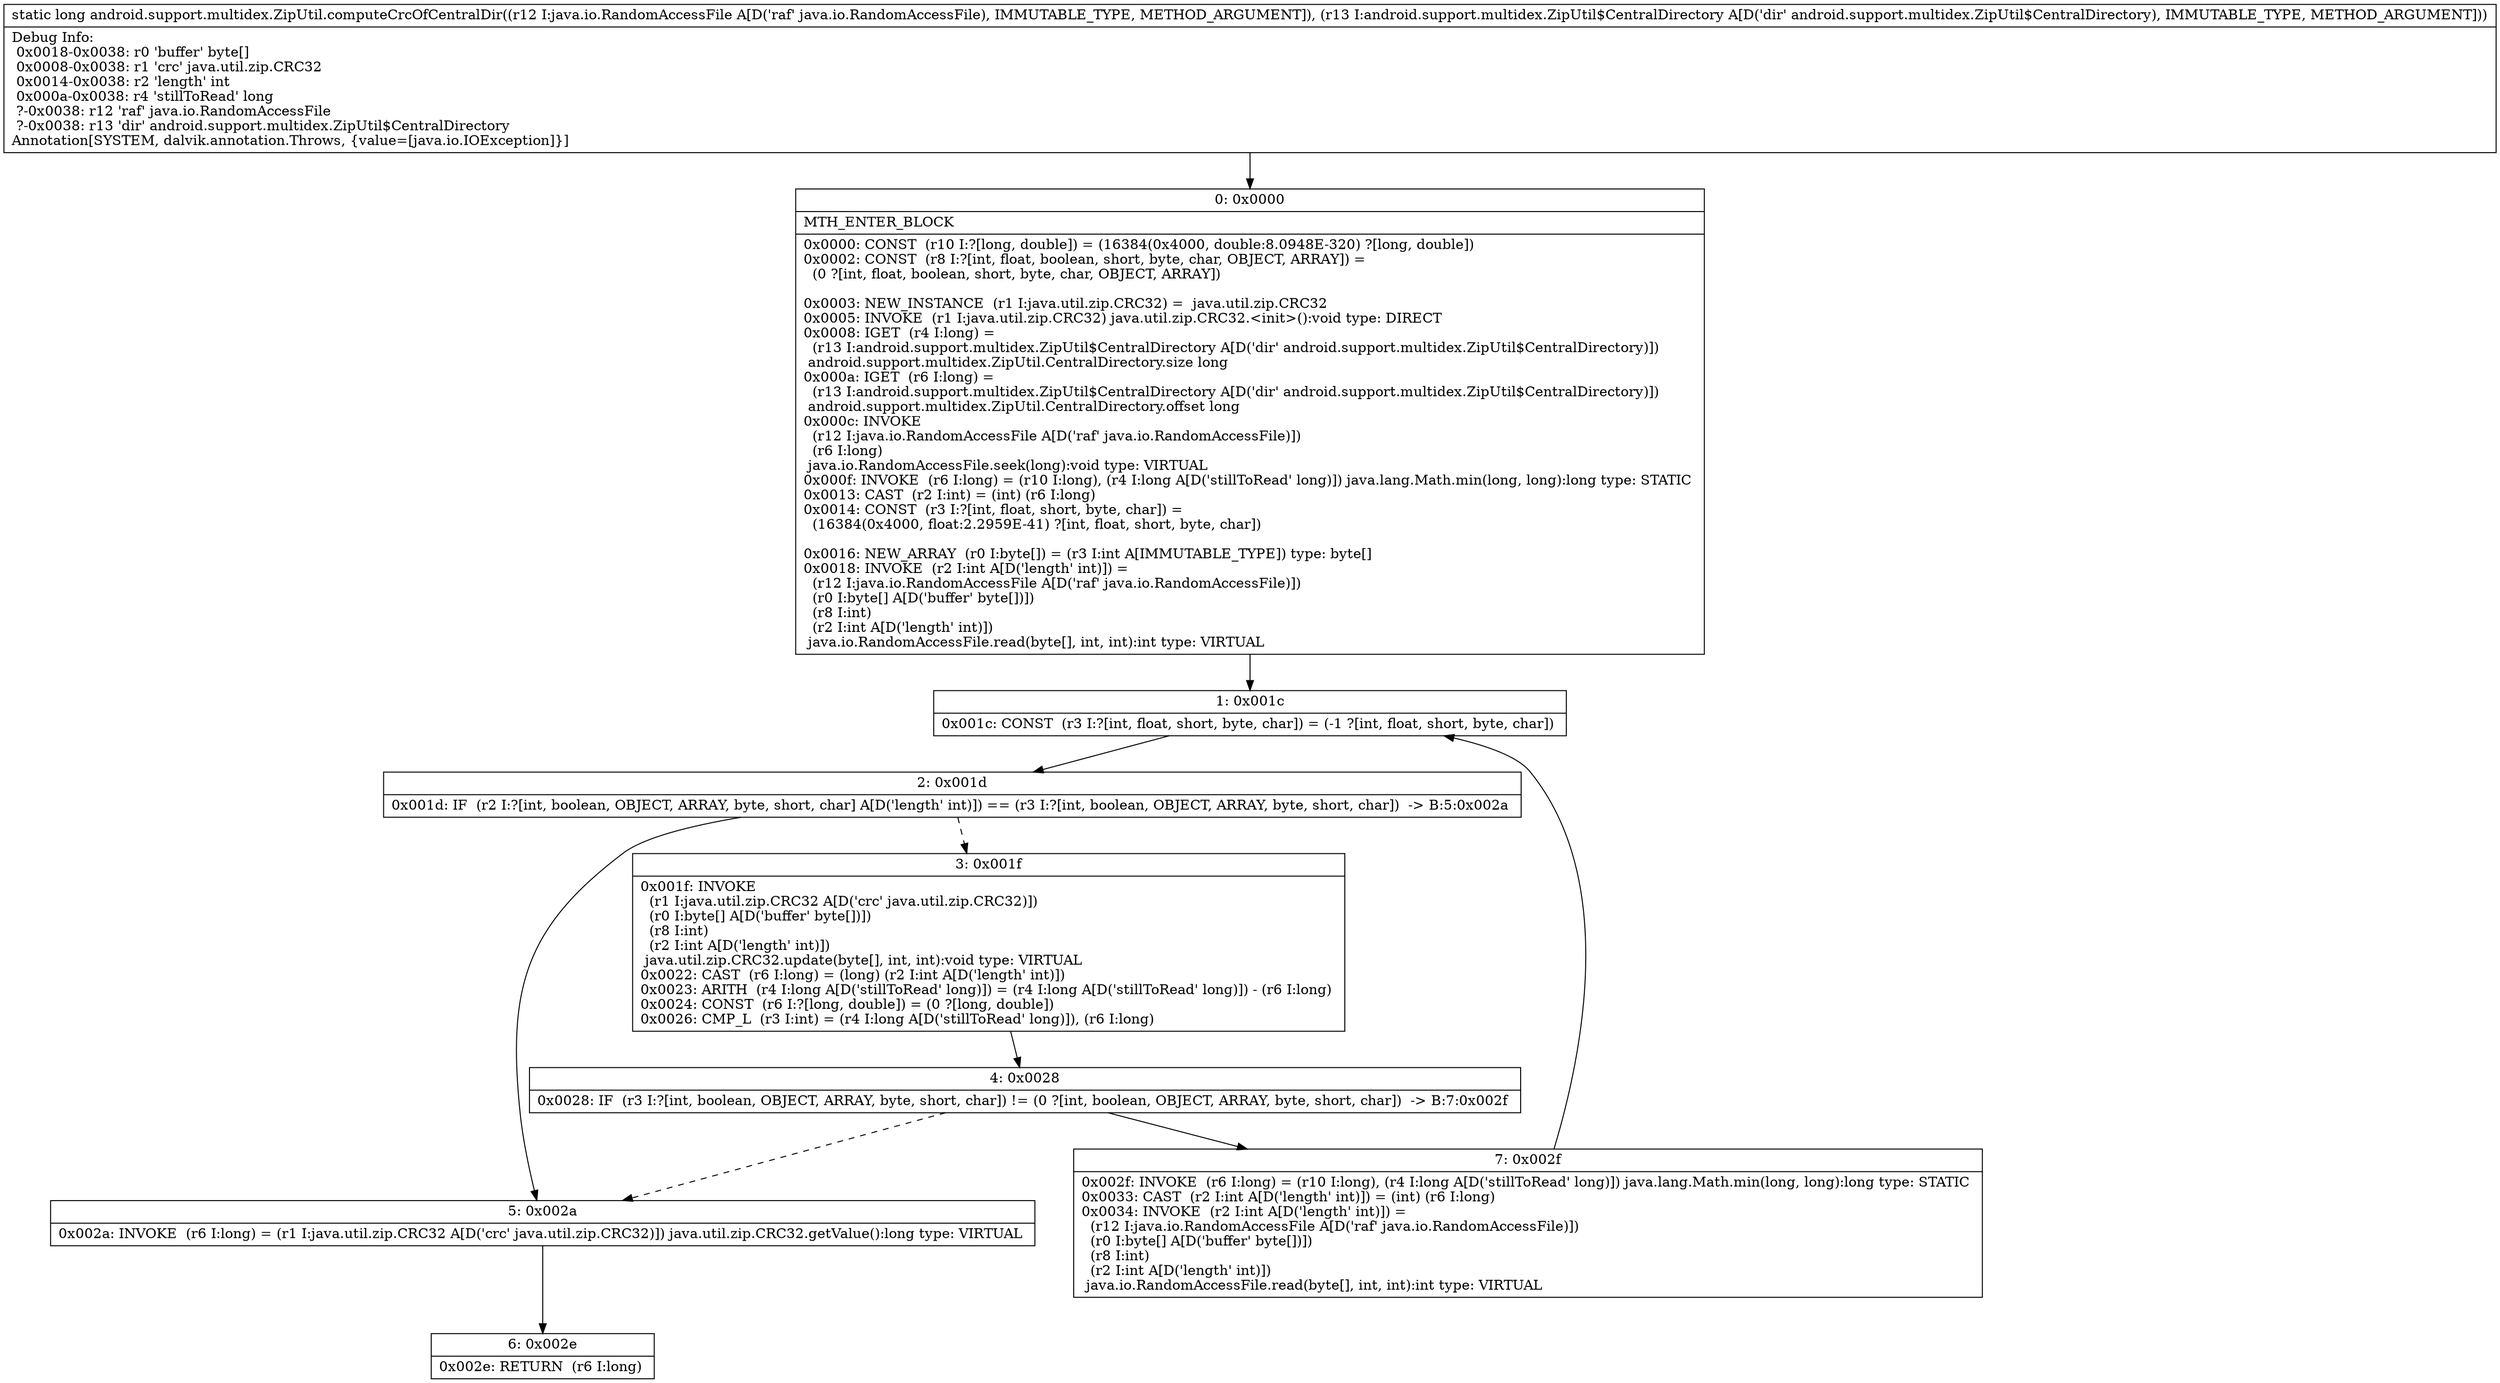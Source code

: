 digraph "CFG forandroid.support.multidex.ZipUtil.computeCrcOfCentralDir(Ljava\/io\/RandomAccessFile;Landroid\/support\/multidex\/ZipUtil$CentralDirectory;)J" {
Node_0 [shape=record,label="{0\:\ 0x0000|MTH_ENTER_BLOCK\l|0x0000: CONST  (r10 I:?[long, double]) = (16384(0x4000, double:8.0948E\-320) ?[long, double]) \l0x0002: CONST  (r8 I:?[int, float, boolean, short, byte, char, OBJECT, ARRAY]) = \l  (0 ?[int, float, boolean, short, byte, char, OBJECT, ARRAY])\l \l0x0003: NEW_INSTANCE  (r1 I:java.util.zip.CRC32) =  java.util.zip.CRC32 \l0x0005: INVOKE  (r1 I:java.util.zip.CRC32) java.util.zip.CRC32.\<init\>():void type: DIRECT \l0x0008: IGET  (r4 I:long) = \l  (r13 I:android.support.multidex.ZipUtil$CentralDirectory A[D('dir' android.support.multidex.ZipUtil$CentralDirectory)])\l android.support.multidex.ZipUtil.CentralDirectory.size long \l0x000a: IGET  (r6 I:long) = \l  (r13 I:android.support.multidex.ZipUtil$CentralDirectory A[D('dir' android.support.multidex.ZipUtil$CentralDirectory)])\l android.support.multidex.ZipUtil.CentralDirectory.offset long \l0x000c: INVOKE  \l  (r12 I:java.io.RandomAccessFile A[D('raf' java.io.RandomAccessFile)])\l  (r6 I:long)\l java.io.RandomAccessFile.seek(long):void type: VIRTUAL \l0x000f: INVOKE  (r6 I:long) = (r10 I:long), (r4 I:long A[D('stillToRead' long)]) java.lang.Math.min(long, long):long type: STATIC \l0x0013: CAST  (r2 I:int) = (int) (r6 I:long) \l0x0014: CONST  (r3 I:?[int, float, short, byte, char]) = \l  (16384(0x4000, float:2.2959E\-41) ?[int, float, short, byte, char])\l \l0x0016: NEW_ARRAY  (r0 I:byte[]) = (r3 I:int A[IMMUTABLE_TYPE]) type: byte[] \l0x0018: INVOKE  (r2 I:int A[D('length' int)]) = \l  (r12 I:java.io.RandomAccessFile A[D('raf' java.io.RandomAccessFile)])\l  (r0 I:byte[] A[D('buffer' byte[])])\l  (r8 I:int)\l  (r2 I:int A[D('length' int)])\l java.io.RandomAccessFile.read(byte[], int, int):int type: VIRTUAL \l}"];
Node_1 [shape=record,label="{1\:\ 0x001c|0x001c: CONST  (r3 I:?[int, float, short, byte, char]) = (\-1 ?[int, float, short, byte, char]) \l}"];
Node_2 [shape=record,label="{2\:\ 0x001d|0x001d: IF  (r2 I:?[int, boolean, OBJECT, ARRAY, byte, short, char] A[D('length' int)]) == (r3 I:?[int, boolean, OBJECT, ARRAY, byte, short, char])  \-\> B:5:0x002a \l}"];
Node_3 [shape=record,label="{3\:\ 0x001f|0x001f: INVOKE  \l  (r1 I:java.util.zip.CRC32 A[D('crc' java.util.zip.CRC32)])\l  (r0 I:byte[] A[D('buffer' byte[])])\l  (r8 I:int)\l  (r2 I:int A[D('length' int)])\l java.util.zip.CRC32.update(byte[], int, int):void type: VIRTUAL \l0x0022: CAST  (r6 I:long) = (long) (r2 I:int A[D('length' int)]) \l0x0023: ARITH  (r4 I:long A[D('stillToRead' long)]) = (r4 I:long A[D('stillToRead' long)]) \- (r6 I:long) \l0x0024: CONST  (r6 I:?[long, double]) = (0 ?[long, double]) \l0x0026: CMP_L  (r3 I:int) = (r4 I:long A[D('stillToRead' long)]), (r6 I:long) \l}"];
Node_4 [shape=record,label="{4\:\ 0x0028|0x0028: IF  (r3 I:?[int, boolean, OBJECT, ARRAY, byte, short, char]) != (0 ?[int, boolean, OBJECT, ARRAY, byte, short, char])  \-\> B:7:0x002f \l}"];
Node_5 [shape=record,label="{5\:\ 0x002a|0x002a: INVOKE  (r6 I:long) = (r1 I:java.util.zip.CRC32 A[D('crc' java.util.zip.CRC32)]) java.util.zip.CRC32.getValue():long type: VIRTUAL \l}"];
Node_6 [shape=record,label="{6\:\ 0x002e|0x002e: RETURN  (r6 I:long) \l}"];
Node_7 [shape=record,label="{7\:\ 0x002f|0x002f: INVOKE  (r6 I:long) = (r10 I:long), (r4 I:long A[D('stillToRead' long)]) java.lang.Math.min(long, long):long type: STATIC \l0x0033: CAST  (r2 I:int A[D('length' int)]) = (int) (r6 I:long) \l0x0034: INVOKE  (r2 I:int A[D('length' int)]) = \l  (r12 I:java.io.RandomAccessFile A[D('raf' java.io.RandomAccessFile)])\l  (r0 I:byte[] A[D('buffer' byte[])])\l  (r8 I:int)\l  (r2 I:int A[D('length' int)])\l java.io.RandomAccessFile.read(byte[], int, int):int type: VIRTUAL \l}"];
MethodNode[shape=record,label="{static long android.support.multidex.ZipUtil.computeCrcOfCentralDir((r12 I:java.io.RandomAccessFile A[D('raf' java.io.RandomAccessFile), IMMUTABLE_TYPE, METHOD_ARGUMENT]), (r13 I:android.support.multidex.ZipUtil$CentralDirectory A[D('dir' android.support.multidex.ZipUtil$CentralDirectory), IMMUTABLE_TYPE, METHOD_ARGUMENT]))  | Debug Info:\l  0x0018\-0x0038: r0 'buffer' byte[]\l  0x0008\-0x0038: r1 'crc' java.util.zip.CRC32\l  0x0014\-0x0038: r2 'length' int\l  0x000a\-0x0038: r4 'stillToRead' long\l  ?\-0x0038: r12 'raf' java.io.RandomAccessFile\l  ?\-0x0038: r13 'dir' android.support.multidex.ZipUtil$CentralDirectory\lAnnotation[SYSTEM, dalvik.annotation.Throws, \{value=[java.io.IOException]\}]\l}"];
MethodNode -> Node_0;
Node_0 -> Node_1;
Node_1 -> Node_2;
Node_2 -> Node_3[style=dashed];
Node_2 -> Node_5;
Node_3 -> Node_4;
Node_4 -> Node_5[style=dashed];
Node_4 -> Node_7;
Node_5 -> Node_6;
Node_7 -> Node_1;
}

